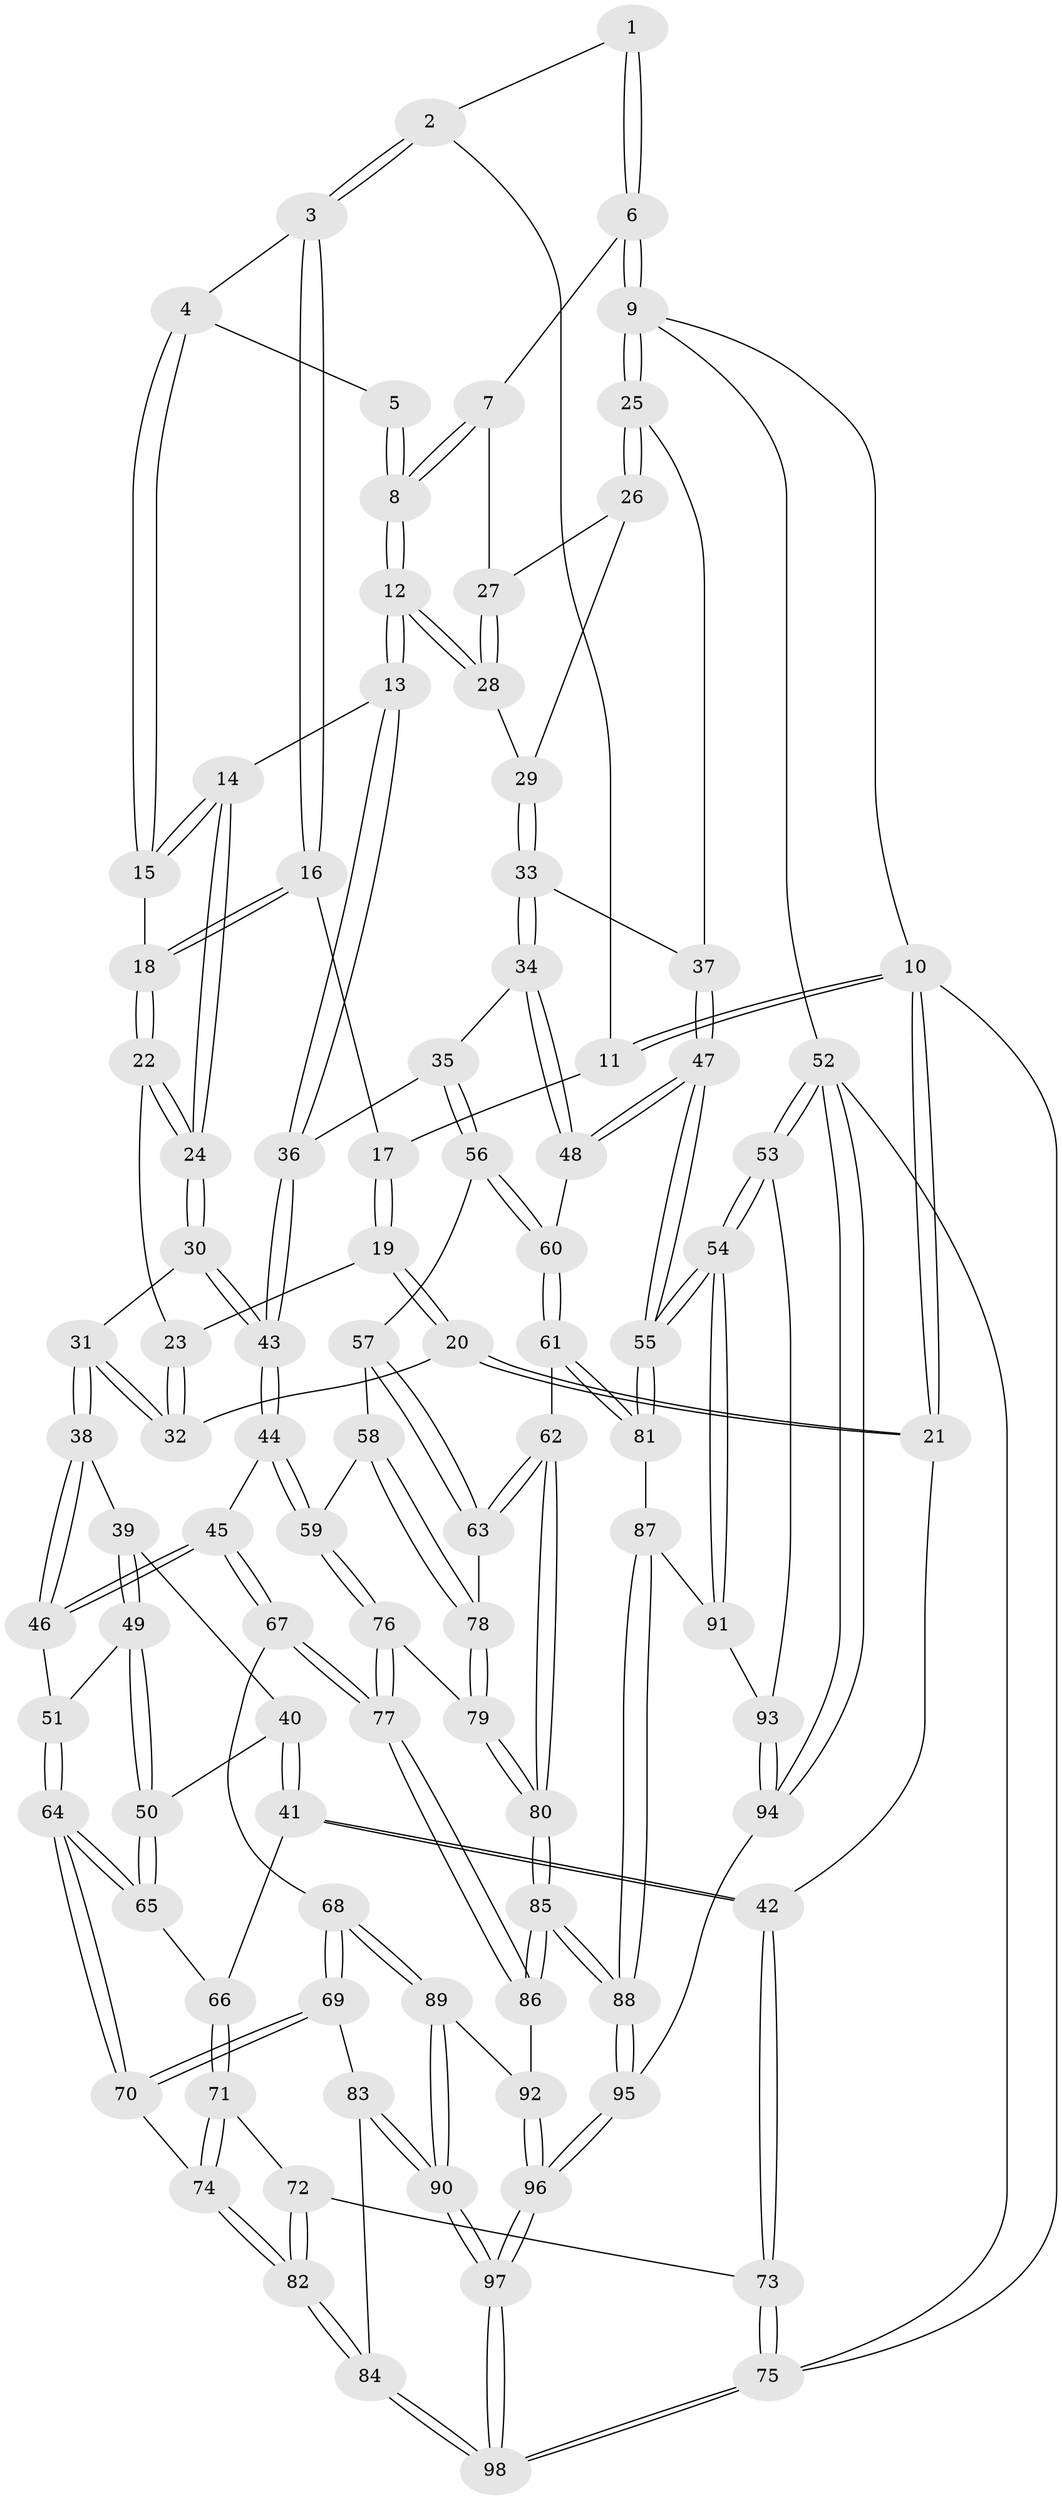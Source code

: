 // coarse degree distribution, {3: 0.25, 4: 0.6, 5: 0.1, 2: 0.05}
// Generated by graph-tools (version 1.1) at 2025/38/03/04/25 23:38:32]
// undirected, 98 vertices, 242 edges
graph export_dot {
  node [color=gray90,style=filled];
  1 [pos="+0.5754087838148898+0"];
  2 [pos="+0.26165259661276546+0"];
  3 [pos="+0.2692250621595794+0"];
  4 [pos="+0.529086854631815+0.0415258285561154"];
  5 [pos="+0.5726716733874035+0"];
  6 [pos="+0.9196743443838606+0"];
  7 [pos="+0.7219496194925324+0.09106690647716845"];
  8 [pos="+0.6927578914018014+0.10613908790883525"];
  9 [pos="+1+0"];
  10 [pos="+0+0"];
  11 [pos="+0+0"];
  12 [pos="+0.5980876726888538+0.22565678197089667"];
  13 [pos="+0.5763214237404415+0.2420121402238452"];
  14 [pos="+0.5487240039212927+0.23796212008964535"];
  15 [pos="+0.5249406410480527+0.06822639859228578"];
  16 [pos="+0.26883264636041315+0"];
  17 [pos="+0.07926406004103595+0.09471380462494965"];
  18 [pos="+0.27411328315146966+0.0033835164532258783"];
  19 [pos="+0.040687295792081815+0.1781899449382491"];
  20 [pos="+0.00503671739409158+0.21885774525948246"];
  21 [pos="+0+0.31003438131573896"];
  22 [pos="+0.2896779649977031+0.08583401671744459"];
  23 [pos="+0.2598366891473706+0.1429251623746591"];
  24 [pos="+0.5342350981180887+0.24292027989584747"];
  25 [pos="+1+0"];
  26 [pos="+0.9301669545138624+0.06812178738583204"];
  27 [pos="+0.7884373931028186+0.11411079902763141"];
  28 [pos="+0.8173220505902771+0.2097178714107191"];
  29 [pos="+0.8400620829670845+0.22178492687490411"];
  30 [pos="+0.4757133591514945+0.3018272362558118"];
  31 [pos="+0.2700282487270779+0.36208492001144876"];
  32 [pos="+0.23604669360735722+0.2965388772039979"];
  33 [pos="+0.8809653073777389+0.3012361346409925"];
  34 [pos="+0.843705694239454+0.4265443935445316"];
  35 [pos="+0.7757571837736005+0.44066804875268434"];
  36 [pos="+0.7218043931244621+0.4156640298666824"];
  37 [pos="+1+0"];
  38 [pos="+0.2669137683883729+0.37010124145984735"];
  39 [pos="+0.22914792354056068+0.4030900433259356"];
  40 [pos="+0.09612293889417466+0.4290586970596294"];
  41 [pos="+0+0.40705464884897213"];
  42 [pos="+0+0.3921890437510615"];
  43 [pos="+0.4838217972826643+0.5757726649672679"];
  44 [pos="+0.4782635783679592+0.5873633078307551"];
  45 [pos="+0.4485233592666762+0.5979646034158272"];
  46 [pos="+0.39988278450123693+0.5733797984935644"];
  47 [pos="+1+0.5486857234471059"];
  48 [pos="+0.9171033514064345+0.46387492388371476"];
  49 [pos="+0.2104768777420478+0.5661466053259498"];
  50 [pos="+0.14984039294646892+0.5915817941624543"];
  51 [pos="+0.2548722750992833+0.5919930418607571"];
  52 [pos="+1+1"];
  53 [pos="+1+0.8431584729380115"];
  54 [pos="+1+0.8225594264115355"];
  55 [pos="+1+0.6674883113058254"];
  56 [pos="+0.7532780968573736+0.5362105117729781"];
  57 [pos="+0.742308814043825+0.5517248987203333"];
  58 [pos="+0.6035131995740928+0.6569553233580242"];
  59 [pos="+0.5815072700076405+0.657721023544519"];
  60 [pos="+0.8489582033861542+0.6961095790140435"];
  61 [pos="+0.8628954397714347+0.7524610919030207"];
  62 [pos="+0.8603316290986979+0.7524914507724964"];
  63 [pos="+0.7382218341932868+0.7059977864292959"];
  64 [pos="+0.2515608081012007+0.7507195323614256"];
  65 [pos="+0.1362947916182559+0.6035426938560319"];
  66 [pos="+0.09481095309816609+0.6198773463777228"];
  67 [pos="+0.36367861845481503+0.7869829029300287"];
  68 [pos="+0.35023660359850683+0.7899644913860742"];
  69 [pos="+0.29912379702755415+0.7830136157936362"];
  70 [pos="+0.25385294513404616+0.7597569190826411"];
  71 [pos="+0.07091645283154957+0.7108282719352969"];
  72 [pos="+0+0.733472622403564"];
  73 [pos="+0+0.7323873516065894"];
  74 [pos="+0.1392895457745327+0.7783008803203828"];
  75 [pos="+0+1"];
  76 [pos="+0.5772843640589197+0.7301213731533376"];
  77 [pos="+0.5050918394700332+0.8949789188037595"];
  78 [pos="+0.6935295030187578+0.7139252254447297"];
  79 [pos="+0.6770926982778512+0.81281255437496"];
  80 [pos="+0.683832261207529+0.8462043691483434"];
  81 [pos="+0.8838637763823012+0.7636657121947422"];
  82 [pos="+0.0799977684053989+0.9316275804565597"];
  83 [pos="+0.253791088041172+0.8469327231264654"];
  84 [pos="+0.077404602306277+0.9454612792221477"];
  85 [pos="+0.6057309492173076+1"];
  86 [pos="+0.5607745410179117+0.9897317138832729"];
  87 [pos="+0.8779817769309667+0.8209983598171207"];
  88 [pos="+0.6067794719649706+1"];
  89 [pos="+0.3044267174894107+0.9522885449112791"];
  90 [pos="+0.177361615139949+1"];
  91 [pos="+0.9027887112931136+0.902314944780494"];
  92 [pos="+0.368554964251592+0.9662670857484964"];
  93 [pos="+0.9077985440088596+0.9488606235210058"];
  94 [pos="+0.8233160440996823+1"];
  95 [pos="+0.6301818246552581+1"];
  96 [pos="+0.13925493772980957+1"];
  97 [pos="+0+1"];
  98 [pos="+0+1"];
  1 -- 2;
  1 -- 6;
  1 -- 6;
  2 -- 3;
  2 -- 3;
  2 -- 11;
  3 -- 4;
  3 -- 16;
  3 -- 16;
  4 -- 5;
  4 -- 15;
  4 -- 15;
  5 -- 8;
  5 -- 8;
  6 -- 7;
  6 -- 9;
  6 -- 9;
  7 -- 8;
  7 -- 8;
  7 -- 27;
  8 -- 12;
  8 -- 12;
  9 -- 10;
  9 -- 25;
  9 -- 25;
  9 -- 52;
  10 -- 11;
  10 -- 11;
  10 -- 21;
  10 -- 21;
  10 -- 75;
  11 -- 17;
  12 -- 13;
  12 -- 13;
  12 -- 28;
  12 -- 28;
  13 -- 14;
  13 -- 36;
  13 -- 36;
  14 -- 15;
  14 -- 15;
  14 -- 24;
  14 -- 24;
  15 -- 18;
  16 -- 17;
  16 -- 18;
  16 -- 18;
  17 -- 19;
  17 -- 19;
  18 -- 22;
  18 -- 22;
  19 -- 20;
  19 -- 20;
  19 -- 23;
  20 -- 21;
  20 -- 21;
  20 -- 32;
  21 -- 42;
  22 -- 23;
  22 -- 24;
  22 -- 24;
  23 -- 32;
  23 -- 32;
  24 -- 30;
  24 -- 30;
  25 -- 26;
  25 -- 26;
  25 -- 37;
  26 -- 27;
  26 -- 29;
  27 -- 28;
  27 -- 28;
  28 -- 29;
  29 -- 33;
  29 -- 33;
  30 -- 31;
  30 -- 43;
  30 -- 43;
  31 -- 32;
  31 -- 32;
  31 -- 38;
  31 -- 38;
  33 -- 34;
  33 -- 34;
  33 -- 37;
  34 -- 35;
  34 -- 48;
  34 -- 48;
  35 -- 36;
  35 -- 56;
  35 -- 56;
  36 -- 43;
  36 -- 43;
  37 -- 47;
  37 -- 47;
  38 -- 39;
  38 -- 46;
  38 -- 46;
  39 -- 40;
  39 -- 49;
  39 -- 49;
  40 -- 41;
  40 -- 41;
  40 -- 50;
  41 -- 42;
  41 -- 42;
  41 -- 66;
  42 -- 73;
  42 -- 73;
  43 -- 44;
  43 -- 44;
  44 -- 45;
  44 -- 59;
  44 -- 59;
  45 -- 46;
  45 -- 46;
  45 -- 67;
  45 -- 67;
  46 -- 51;
  47 -- 48;
  47 -- 48;
  47 -- 55;
  47 -- 55;
  48 -- 60;
  49 -- 50;
  49 -- 50;
  49 -- 51;
  50 -- 65;
  50 -- 65;
  51 -- 64;
  51 -- 64;
  52 -- 53;
  52 -- 53;
  52 -- 94;
  52 -- 94;
  52 -- 75;
  53 -- 54;
  53 -- 54;
  53 -- 93;
  54 -- 55;
  54 -- 55;
  54 -- 91;
  54 -- 91;
  55 -- 81;
  55 -- 81;
  56 -- 57;
  56 -- 60;
  56 -- 60;
  57 -- 58;
  57 -- 63;
  57 -- 63;
  58 -- 59;
  58 -- 78;
  58 -- 78;
  59 -- 76;
  59 -- 76;
  60 -- 61;
  60 -- 61;
  61 -- 62;
  61 -- 81;
  61 -- 81;
  62 -- 63;
  62 -- 63;
  62 -- 80;
  62 -- 80;
  63 -- 78;
  64 -- 65;
  64 -- 65;
  64 -- 70;
  64 -- 70;
  65 -- 66;
  66 -- 71;
  66 -- 71;
  67 -- 68;
  67 -- 77;
  67 -- 77;
  68 -- 69;
  68 -- 69;
  68 -- 89;
  68 -- 89;
  69 -- 70;
  69 -- 70;
  69 -- 83;
  70 -- 74;
  71 -- 72;
  71 -- 74;
  71 -- 74;
  72 -- 73;
  72 -- 82;
  72 -- 82;
  73 -- 75;
  73 -- 75;
  74 -- 82;
  74 -- 82;
  75 -- 98;
  75 -- 98;
  76 -- 77;
  76 -- 77;
  76 -- 79;
  77 -- 86;
  77 -- 86;
  78 -- 79;
  78 -- 79;
  79 -- 80;
  79 -- 80;
  80 -- 85;
  80 -- 85;
  81 -- 87;
  82 -- 84;
  82 -- 84;
  83 -- 84;
  83 -- 90;
  83 -- 90;
  84 -- 98;
  84 -- 98;
  85 -- 86;
  85 -- 86;
  85 -- 88;
  85 -- 88;
  86 -- 92;
  87 -- 88;
  87 -- 88;
  87 -- 91;
  88 -- 95;
  88 -- 95;
  89 -- 90;
  89 -- 90;
  89 -- 92;
  90 -- 97;
  90 -- 97;
  91 -- 93;
  92 -- 96;
  92 -- 96;
  93 -- 94;
  93 -- 94;
  94 -- 95;
  95 -- 96;
  95 -- 96;
  96 -- 97;
  96 -- 97;
  97 -- 98;
  97 -- 98;
}
